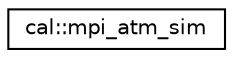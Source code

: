 digraph "Graphical Class Hierarchy"
{
  edge [fontname="Helvetica",fontsize="10",labelfontname="Helvetica",labelfontsize="10"];
  node [fontname="Helvetica",fontsize="10",shape=record];
  rankdir="LR";
  Node1 [label="cal::mpi_atm_sim",height=0.2,width=0.4,color="black", fillcolor="white", style="filled",URL="$classcal_1_1mpi__atm__sim.html",tooltip="Atmosphere creation, evolution and observation with MPI support. "];
}
